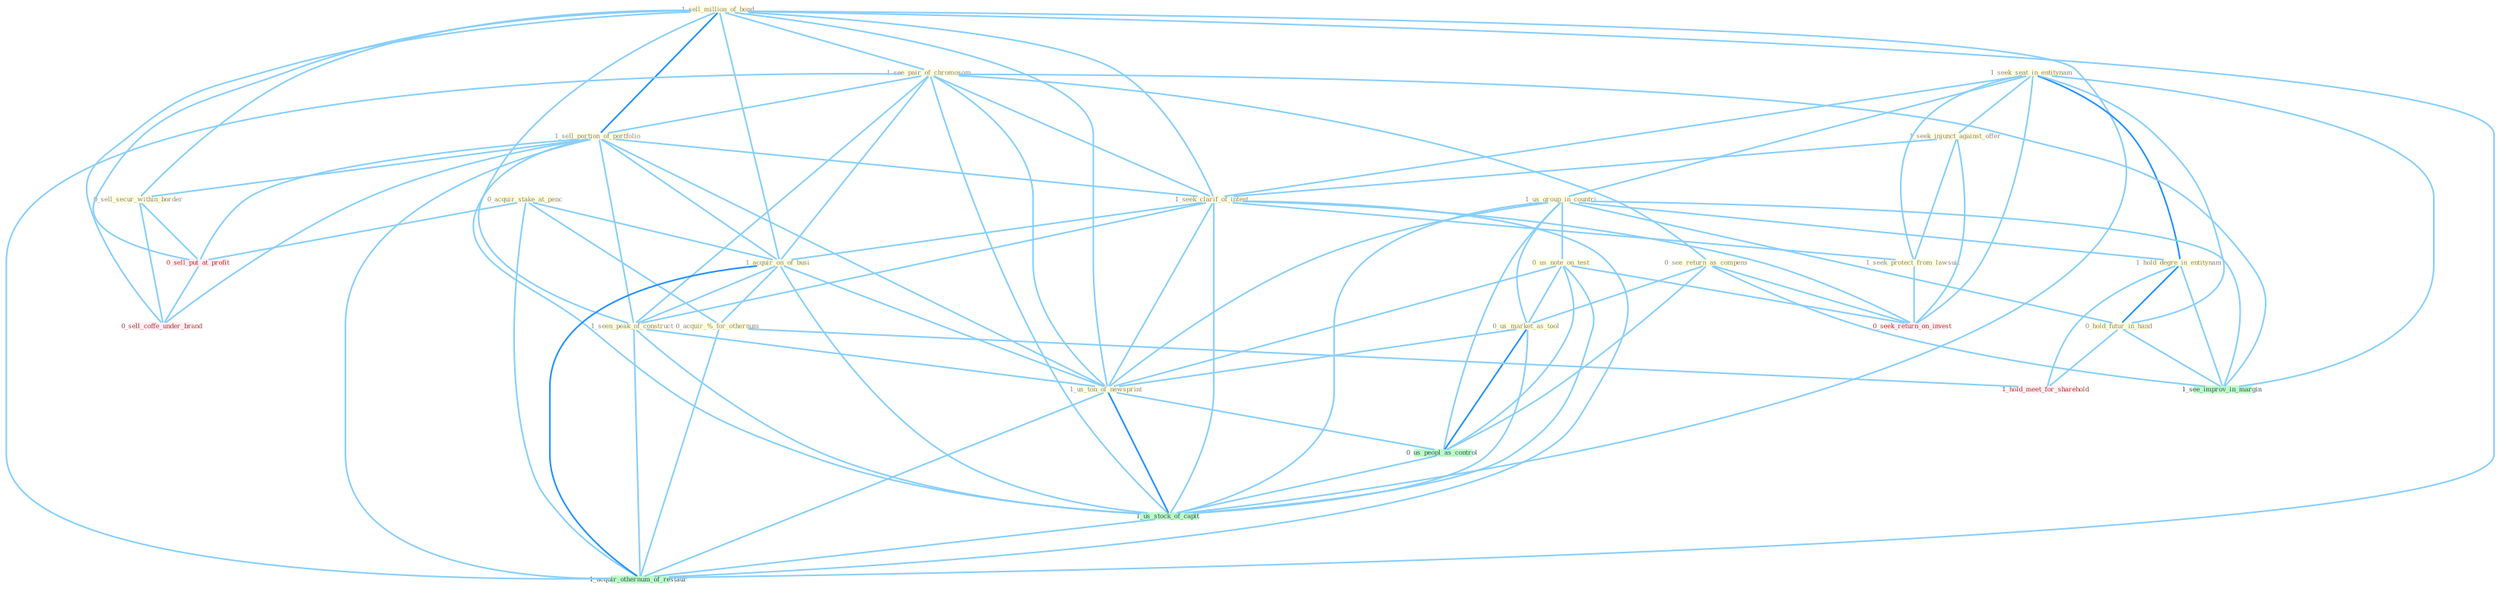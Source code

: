 Graph G{ 
    node
    [shape=polygon,style=filled,width=.5,height=.06,color="#BDFCC9",fixedsize=true,fontsize=4,
    fontcolor="#2f4f4f"];
    {node
    [color="#ffffe0", fontcolor="#8b7d6b"] "1_sell_million_of_bond " "1_seek_seat_in_entitynam " "1_us_group_in_countri " "0_acquir_stake_at_penc " "1_see_pair_of_chromosom " "0_us_note_on_test " "1_seek_injunct_against_offer " "1_hold_degre_in_entitynam " "1_sell_portion_of_portfolio " "0_see_return_as_compens " "1_seek_clarif_of_intent " "0_us_market_as_tool " "0_hold_futur_in_hand " "1_acquir_on_of_busi " "0_sell_secur_within_border " "1_seen_peak_of_construct " "0_acquir_%_for_othernum " "1_us_ton_of_newsprint " "1_seek_protect_from_lawsuit "}
{node [color="#fff0f5", fontcolor="#b22222"] "0_sell_put_at_profit " "0_seek_return_on_invest " "0_sell_coffe_under_brand " "1_hold_meet_for_sharehold "}
edge [color="#B0E2FF"];

	"1_sell_million_of_bond " -- "1_see_pair_of_chromosom " [w="1", color="#87cefa" ];
	"1_sell_million_of_bond " -- "1_sell_portion_of_portfolio " [w="2", color="#1e90ff" , len=0.8];
	"1_sell_million_of_bond " -- "1_seek_clarif_of_intent " [w="1", color="#87cefa" ];
	"1_sell_million_of_bond " -- "1_acquir_on_of_busi " [w="1", color="#87cefa" ];
	"1_sell_million_of_bond " -- "0_sell_secur_within_border " [w="1", color="#87cefa" ];
	"1_sell_million_of_bond " -- "1_seen_peak_of_construct " [w="1", color="#87cefa" ];
	"1_sell_million_of_bond " -- "1_us_ton_of_newsprint " [w="1", color="#87cefa" ];
	"1_sell_million_of_bond " -- "0_sell_put_at_profit " [w="1", color="#87cefa" ];
	"1_sell_million_of_bond " -- "1_us_stock_of_capit " [w="1", color="#87cefa" ];
	"1_sell_million_of_bond " -- "0_sell_coffe_under_brand " [w="1", color="#87cefa" ];
	"1_sell_million_of_bond " -- "1_acquir_othernum_of_restaur " [w="1", color="#87cefa" ];
	"1_seek_seat_in_entitynam " -- "1_us_group_in_countri " [w="1", color="#87cefa" ];
	"1_seek_seat_in_entitynam " -- "1_seek_injunct_against_offer " [w="1", color="#87cefa" ];
	"1_seek_seat_in_entitynam " -- "1_hold_degre_in_entitynam " [w="2", color="#1e90ff" , len=0.8];
	"1_seek_seat_in_entitynam " -- "1_seek_clarif_of_intent " [w="1", color="#87cefa" ];
	"1_seek_seat_in_entitynam " -- "0_hold_futur_in_hand " [w="1", color="#87cefa" ];
	"1_seek_seat_in_entitynam " -- "1_seek_protect_from_lawsuit " [w="1", color="#87cefa" ];
	"1_seek_seat_in_entitynam " -- "0_seek_return_on_invest " [w="1", color="#87cefa" ];
	"1_seek_seat_in_entitynam " -- "1_see_improv_in_margin " [w="1", color="#87cefa" ];
	"1_us_group_in_countri " -- "0_us_note_on_test " [w="1", color="#87cefa" ];
	"1_us_group_in_countri " -- "1_hold_degre_in_entitynam " [w="1", color="#87cefa" ];
	"1_us_group_in_countri " -- "0_us_market_as_tool " [w="1", color="#87cefa" ];
	"1_us_group_in_countri " -- "0_hold_futur_in_hand " [w="1", color="#87cefa" ];
	"1_us_group_in_countri " -- "1_us_ton_of_newsprint " [w="1", color="#87cefa" ];
	"1_us_group_in_countri " -- "0_us_peopl_as_control " [w="1", color="#87cefa" ];
	"1_us_group_in_countri " -- "1_us_stock_of_capit " [w="1", color="#87cefa" ];
	"1_us_group_in_countri " -- "1_see_improv_in_margin " [w="1", color="#87cefa" ];
	"0_acquir_stake_at_penc " -- "1_acquir_on_of_busi " [w="1", color="#87cefa" ];
	"0_acquir_stake_at_penc " -- "0_acquir_%_for_othernum " [w="1", color="#87cefa" ];
	"0_acquir_stake_at_penc " -- "0_sell_put_at_profit " [w="1", color="#87cefa" ];
	"0_acquir_stake_at_penc " -- "1_acquir_othernum_of_restaur " [w="1", color="#87cefa" ];
	"1_see_pair_of_chromosom " -- "1_sell_portion_of_portfolio " [w="1", color="#87cefa" ];
	"1_see_pair_of_chromosom " -- "0_see_return_as_compens " [w="1", color="#87cefa" ];
	"1_see_pair_of_chromosom " -- "1_seek_clarif_of_intent " [w="1", color="#87cefa" ];
	"1_see_pair_of_chromosom " -- "1_acquir_on_of_busi " [w="1", color="#87cefa" ];
	"1_see_pair_of_chromosom " -- "1_seen_peak_of_construct " [w="1", color="#87cefa" ];
	"1_see_pair_of_chromosom " -- "1_us_ton_of_newsprint " [w="1", color="#87cefa" ];
	"1_see_pair_of_chromosom " -- "1_us_stock_of_capit " [w="1", color="#87cefa" ];
	"1_see_pair_of_chromosom " -- "1_see_improv_in_margin " [w="1", color="#87cefa" ];
	"1_see_pair_of_chromosom " -- "1_acquir_othernum_of_restaur " [w="1", color="#87cefa" ];
	"0_us_note_on_test " -- "0_us_market_as_tool " [w="1", color="#87cefa" ];
	"0_us_note_on_test " -- "1_us_ton_of_newsprint " [w="1", color="#87cefa" ];
	"0_us_note_on_test " -- "0_us_peopl_as_control " [w="1", color="#87cefa" ];
	"0_us_note_on_test " -- "0_seek_return_on_invest " [w="1", color="#87cefa" ];
	"0_us_note_on_test " -- "1_us_stock_of_capit " [w="1", color="#87cefa" ];
	"1_seek_injunct_against_offer " -- "1_seek_clarif_of_intent " [w="1", color="#87cefa" ];
	"1_seek_injunct_against_offer " -- "1_seek_protect_from_lawsuit " [w="1", color="#87cefa" ];
	"1_seek_injunct_against_offer " -- "0_seek_return_on_invest " [w="1", color="#87cefa" ];
	"1_hold_degre_in_entitynam " -- "0_hold_futur_in_hand " [w="2", color="#1e90ff" , len=0.8];
	"1_hold_degre_in_entitynam " -- "1_see_improv_in_margin " [w="1", color="#87cefa" ];
	"1_hold_degre_in_entitynam " -- "1_hold_meet_for_sharehold " [w="1", color="#87cefa" ];
	"1_sell_portion_of_portfolio " -- "1_seek_clarif_of_intent " [w="1", color="#87cefa" ];
	"1_sell_portion_of_portfolio " -- "1_acquir_on_of_busi " [w="1", color="#87cefa" ];
	"1_sell_portion_of_portfolio " -- "0_sell_secur_within_border " [w="1", color="#87cefa" ];
	"1_sell_portion_of_portfolio " -- "1_seen_peak_of_construct " [w="1", color="#87cefa" ];
	"1_sell_portion_of_portfolio " -- "1_us_ton_of_newsprint " [w="1", color="#87cefa" ];
	"1_sell_portion_of_portfolio " -- "0_sell_put_at_profit " [w="1", color="#87cefa" ];
	"1_sell_portion_of_portfolio " -- "1_us_stock_of_capit " [w="1", color="#87cefa" ];
	"1_sell_portion_of_portfolio " -- "0_sell_coffe_under_brand " [w="1", color="#87cefa" ];
	"1_sell_portion_of_portfolio " -- "1_acquir_othernum_of_restaur " [w="1", color="#87cefa" ];
	"0_see_return_as_compens " -- "0_us_market_as_tool " [w="1", color="#87cefa" ];
	"0_see_return_as_compens " -- "0_us_peopl_as_control " [w="1", color="#87cefa" ];
	"0_see_return_as_compens " -- "0_seek_return_on_invest " [w="1", color="#87cefa" ];
	"0_see_return_as_compens " -- "1_see_improv_in_margin " [w="1", color="#87cefa" ];
	"1_seek_clarif_of_intent " -- "1_acquir_on_of_busi " [w="1", color="#87cefa" ];
	"1_seek_clarif_of_intent " -- "1_seen_peak_of_construct " [w="1", color="#87cefa" ];
	"1_seek_clarif_of_intent " -- "1_us_ton_of_newsprint " [w="1", color="#87cefa" ];
	"1_seek_clarif_of_intent " -- "1_seek_protect_from_lawsuit " [w="1", color="#87cefa" ];
	"1_seek_clarif_of_intent " -- "0_seek_return_on_invest " [w="1", color="#87cefa" ];
	"1_seek_clarif_of_intent " -- "1_us_stock_of_capit " [w="1", color="#87cefa" ];
	"1_seek_clarif_of_intent " -- "1_acquir_othernum_of_restaur " [w="1", color="#87cefa" ];
	"0_us_market_as_tool " -- "1_us_ton_of_newsprint " [w="1", color="#87cefa" ];
	"0_us_market_as_tool " -- "0_us_peopl_as_control " [w="2", color="#1e90ff" , len=0.8];
	"0_us_market_as_tool " -- "1_us_stock_of_capit " [w="1", color="#87cefa" ];
	"0_hold_futur_in_hand " -- "1_see_improv_in_margin " [w="1", color="#87cefa" ];
	"0_hold_futur_in_hand " -- "1_hold_meet_for_sharehold " [w="1", color="#87cefa" ];
	"1_acquir_on_of_busi " -- "1_seen_peak_of_construct " [w="1", color="#87cefa" ];
	"1_acquir_on_of_busi " -- "0_acquir_%_for_othernum " [w="1", color="#87cefa" ];
	"1_acquir_on_of_busi " -- "1_us_ton_of_newsprint " [w="1", color="#87cefa" ];
	"1_acquir_on_of_busi " -- "1_us_stock_of_capit " [w="1", color="#87cefa" ];
	"1_acquir_on_of_busi " -- "1_acquir_othernum_of_restaur " [w="2", color="#1e90ff" , len=0.8];
	"0_sell_secur_within_border " -- "0_sell_put_at_profit " [w="1", color="#87cefa" ];
	"0_sell_secur_within_border " -- "0_sell_coffe_under_brand " [w="1", color="#87cefa" ];
	"1_seen_peak_of_construct " -- "1_us_ton_of_newsprint " [w="1", color="#87cefa" ];
	"1_seen_peak_of_construct " -- "1_us_stock_of_capit " [w="1", color="#87cefa" ];
	"1_seen_peak_of_construct " -- "1_acquir_othernum_of_restaur " [w="1", color="#87cefa" ];
	"0_acquir_%_for_othernum " -- "1_hold_meet_for_sharehold " [w="1", color="#87cefa" ];
	"0_acquir_%_for_othernum " -- "1_acquir_othernum_of_restaur " [w="1", color="#87cefa" ];
	"1_us_ton_of_newsprint " -- "0_us_peopl_as_control " [w="1", color="#87cefa" ];
	"1_us_ton_of_newsprint " -- "1_us_stock_of_capit " [w="2", color="#1e90ff" , len=0.8];
	"1_us_ton_of_newsprint " -- "1_acquir_othernum_of_restaur " [w="1", color="#87cefa" ];
	"1_seek_protect_from_lawsuit " -- "0_seek_return_on_invest " [w="1", color="#87cefa" ];
	"0_us_peopl_as_control " -- "1_us_stock_of_capit " [w="1", color="#87cefa" ];
	"0_sell_put_at_profit " -- "0_sell_coffe_under_brand " [w="1", color="#87cefa" ];
	"1_us_stock_of_capit " -- "1_acquir_othernum_of_restaur " [w="1", color="#87cefa" ];
}
